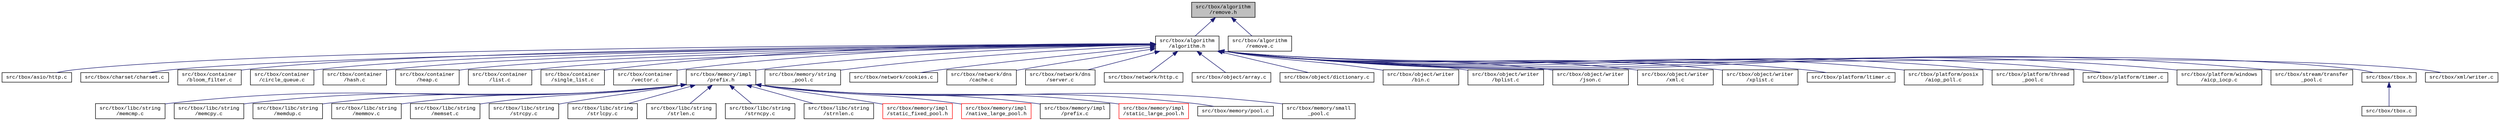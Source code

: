 digraph "src/tbox/algorithm/remove.h"
{
  edge [fontname="CourierNew",fontsize="10",labelfontname="CourierNew",labelfontsize="10"];
  node [fontname="CourierNew",fontsize="10",shape=record];
  Node1 [label="src/tbox/algorithm\l/remove.h",height=0.2,width=0.4,color="black", fillcolor="grey75", style="filled" fontcolor="black"];
  Node1 -> Node2 [dir="back",color="midnightblue",fontsize="10",style="solid"];
  Node2 [label="src/tbox/algorithm\l/algorithm.h",height=0.2,width=0.4,color="black", fillcolor="white", style="filled",URL="$df/dd9/algorithm_8h.html"];
  Node2 -> Node3 [dir="back",color="midnightblue",fontsize="10",style="solid"];
  Node3 [label="src/tbox/asio/http.c",height=0.2,width=0.4,color="black", fillcolor="white", style="filled",URL="$dc/d2c/asio_2http_8c_source.html"];
  Node2 -> Node4 [dir="back",color="midnightblue",fontsize="10",style="solid"];
  Node4 [label="src/tbox/charset/charset.c",height=0.2,width=0.4,color="black", fillcolor="white", style="filled",URL="$db/d0c/charset_2charset_8c_source.html"];
  Node2 -> Node5 [dir="back",color="midnightblue",fontsize="10",style="solid"];
  Node5 [label="src/tbox/container\l/bloom_filter.c",height=0.2,width=0.4,color="black", fillcolor="white", style="filled",URL="$dc/d02/bloom__filter_8c.html"];
  Node2 -> Node6 [dir="back",color="midnightblue",fontsize="10",style="solid"];
  Node6 [label="src/tbox/container\l/circle_queue.c",height=0.2,width=0.4,color="black", fillcolor="white", style="filled",URL="$da/d7e/circle__queue_8c.html"];
  Node2 -> Node7 [dir="back",color="midnightblue",fontsize="10",style="solid"];
  Node7 [label="src/tbox/container\l/hash.c",height=0.2,width=0.4,color="black", fillcolor="white", style="filled",URL="$d1/d04/hash_8c_source.html"];
  Node2 -> Node8 [dir="back",color="midnightblue",fontsize="10",style="solid"];
  Node8 [label="src/tbox/container\l/heap.c",height=0.2,width=0.4,color="black", fillcolor="white", style="filled",URL="$d2/d29/heap_8c.html"];
  Node2 -> Node9 [dir="back",color="midnightblue",fontsize="10",style="solid"];
  Node9 [label="src/tbox/container\l/list.c",height=0.2,width=0.4,color="black", fillcolor="white", style="filled",URL="$d7/d40/list_8c.html"];
  Node2 -> Node10 [dir="back",color="midnightblue",fontsize="10",style="solid"];
  Node10 [label="src/tbox/container\l/single_list.c",height=0.2,width=0.4,color="black", fillcolor="white", style="filled",URL="$d6/dc3/single__list_8c.html"];
  Node2 -> Node11 [dir="back",color="midnightblue",fontsize="10",style="solid"];
  Node11 [label="src/tbox/container\l/vector.c",height=0.2,width=0.4,color="black", fillcolor="white", style="filled",URL="$df/dfa/vector_8c.html"];
  Node2 -> Node12 [dir="back",color="midnightblue",fontsize="10",style="solid"];
  Node12 [label="src/tbox/memory/impl\l/prefix.h",height=0.2,width=0.4,color="black", fillcolor="white", style="filled",URL="$d8/dad/memory_2impl_2prefix_8h_source.html"];
  Node12 -> Node13 [dir="back",color="midnightblue",fontsize="10",style="solid"];
  Node13 [label="src/tbox/libc/string\l/memcmp.c",height=0.2,width=0.4,color="black", fillcolor="white", style="filled",URL="$d5/d21/memcmp_8c_source.html"];
  Node12 -> Node14 [dir="back",color="midnightblue",fontsize="10",style="solid"];
  Node14 [label="src/tbox/libc/string\l/memcpy.c",height=0.2,width=0.4,color="black", fillcolor="white", style="filled",URL="$d4/d16/memcpy_8c_source.html"];
  Node12 -> Node15 [dir="back",color="midnightblue",fontsize="10",style="solid"];
  Node15 [label="src/tbox/libc/string\l/memdup.c",height=0.2,width=0.4,color="black", fillcolor="white", style="filled",URL="$dc/d2a/memdup_8c.html"];
  Node12 -> Node16 [dir="back",color="midnightblue",fontsize="10",style="solid"];
  Node16 [label="src/tbox/libc/string\l/memmov.c",height=0.2,width=0.4,color="black", fillcolor="white", style="filled",URL="$db/da4/memmov_8c_source.html"];
  Node12 -> Node17 [dir="back",color="midnightblue",fontsize="10",style="solid"];
  Node17 [label="src/tbox/libc/string\l/memset.c",height=0.2,width=0.4,color="black", fillcolor="white", style="filled",URL="$d3/db7/memset_8c_source.html"];
  Node12 -> Node18 [dir="back",color="midnightblue",fontsize="10",style="solid"];
  Node18 [label="src/tbox/libc/string\l/strcpy.c",height=0.2,width=0.4,color="black", fillcolor="white", style="filled",URL="$d1/d1d/strcpy_8c_source.html"];
  Node12 -> Node19 [dir="back",color="midnightblue",fontsize="10",style="solid"];
  Node19 [label="src/tbox/libc/string\l/strlcpy.c",height=0.2,width=0.4,color="black", fillcolor="white", style="filled",URL="$d2/d37/strlcpy_8c_source.html"];
  Node12 -> Node20 [dir="back",color="midnightblue",fontsize="10",style="solid"];
  Node20 [label="src/tbox/libc/string\l/strlen.c",height=0.2,width=0.4,color="black", fillcolor="white", style="filled",URL="$d3/d67/strlen_8c_source.html"];
  Node12 -> Node21 [dir="back",color="midnightblue",fontsize="10",style="solid"];
  Node21 [label="src/tbox/libc/string\l/strncpy.c",height=0.2,width=0.4,color="black", fillcolor="white", style="filled",URL="$d4/d5d/strncpy_8c_source.html"];
  Node12 -> Node22 [dir="back",color="midnightblue",fontsize="10",style="solid"];
  Node22 [label="src/tbox/libc/string\l/strnlen.c",height=0.2,width=0.4,color="black", fillcolor="white", style="filled",URL="$d3/dcf/strnlen_8c_source.html"];
  Node12 -> Node23 [dir="back",color="midnightblue",fontsize="10",style="solid"];
  Node23 [label="src/tbox/memory/impl\l/static_fixed_pool.h",height=0.2,width=0.4,color="red", fillcolor="white", style="filled",URL="$d2/d86/static__fixed__pool_8h.html"];
  Node12 -> Node24 [dir="back",color="midnightblue",fontsize="10",style="solid"];
  Node24 [label="src/tbox/memory/impl\l/native_large_pool.h",height=0.2,width=0.4,color="red", fillcolor="white", style="filled",URL="$db/d59/native__large__pool_8h_source.html"];
  Node12 -> Node25 [dir="back",color="midnightblue",fontsize="10",style="solid"];
  Node25 [label="src/tbox/memory/impl\l/prefix.c",height=0.2,width=0.4,color="black", fillcolor="white", style="filled",URL="$df/db5/memory_2impl_2prefix_8c_source.html"];
  Node12 -> Node26 [dir="back",color="midnightblue",fontsize="10",style="solid"];
  Node26 [label="src/tbox/memory/impl\l/static_large_pool.h",height=0.2,width=0.4,color="red", fillcolor="white", style="filled",URL="$d8/d36/static__large__pool_8h_source.html"];
  Node12 -> Node27 [dir="back",color="midnightblue",fontsize="10",style="solid"];
  Node27 [label="src/tbox/memory/pool.c",height=0.2,width=0.4,color="black", fillcolor="white", style="filled",URL="$d4/de5/pool_8c.html"];
  Node12 -> Node28 [dir="back",color="midnightblue",fontsize="10",style="solid"];
  Node28 [label="src/tbox/memory/small\l_pool.c",height=0.2,width=0.4,color="black", fillcolor="white", style="filled",URL="$d9/d61/small__pool_8c.html"];
  Node2 -> Node29 [dir="back",color="midnightblue",fontsize="10",style="solid"];
  Node29 [label="src/tbox/memory/string\l_pool.c",height=0.2,width=0.4,color="black", fillcolor="white", style="filled",URL="$d3/d3f/string__pool_8c.html"];
  Node2 -> Node30 [dir="back",color="midnightblue",fontsize="10",style="solid"];
  Node30 [label="src/tbox/network/cookies.c",height=0.2,width=0.4,color="black", fillcolor="white", style="filled",URL="$db/d79/cookies_8c.html"];
  Node2 -> Node31 [dir="back",color="midnightblue",fontsize="10",style="solid"];
  Node31 [label="src/tbox/network/dns\l/cache.c",height=0.2,width=0.4,color="black", fillcolor="white", style="filled",URL="$d0/d49/network_2dns_2cache_8c_source.html"];
  Node2 -> Node32 [dir="back",color="midnightblue",fontsize="10",style="solid"];
  Node32 [label="src/tbox/network/dns\l/server.c",height=0.2,width=0.4,color="black", fillcolor="white", style="filled",URL="$d1/d20/server_8c.html"];
  Node2 -> Node33 [dir="back",color="midnightblue",fontsize="10",style="solid"];
  Node33 [label="src/tbox/network/http.c",height=0.2,width=0.4,color="black", fillcolor="white", style="filled",URL="$d1/daa/network_2http_8c_source.html"];
  Node2 -> Node34 [dir="back",color="midnightblue",fontsize="10",style="solid"];
  Node34 [label="src/tbox/object/array.c",height=0.2,width=0.4,color="black", fillcolor="white", style="filled",URL="$dc/dcc/array_8c.html"];
  Node2 -> Node35 [dir="back",color="midnightblue",fontsize="10",style="solid"];
  Node35 [label="src/tbox/object/dictionary.c",height=0.2,width=0.4,color="black", fillcolor="white", style="filled",URL="$d3/d7e/dictionary_8c.html"];
  Node2 -> Node36 [dir="back",color="midnightblue",fontsize="10",style="solid"];
  Node36 [label="src/tbox/object/writer\l/bin.c",height=0.2,width=0.4,color="black", fillcolor="white", style="filled",URL="$d2/df5/writer_2bin_8c_source.html"];
  Node2 -> Node37 [dir="back",color="midnightblue",fontsize="10",style="solid"];
  Node37 [label="src/tbox/object/writer\l/bplist.c",height=0.2,width=0.4,color="black", fillcolor="white", style="filled",URL="$d2/d54/writer_2bplist_8c_source.html"];
  Node2 -> Node38 [dir="back",color="midnightblue",fontsize="10",style="solid"];
  Node38 [label="src/tbox/object/writer\l/json.c",height=0.2,width=0.4,color="black", fillcolor="white", style="filled",URL="$d9/d9f/writer_2json_8c_source.html"];
  Node2 -> Node39 [dir="back",color="midnightblue",fontsize="10",style="solid"];
  Node39 [label="src/tbox/object/writer\l/xml.c",height=0.2,width=0.4,color="black", fillcolor="white", style="filled",URL="$d1/d7b/writer_2xml_8c_source.html"];
  Node2 -> Node40 [dir="back",color="midnightblue",fontsize="10",style="solid"];
  Node40 [label="src/tbox/object/writer\l/xplist.c",height=0.2,width=0.4,color="black", fillcolor="white", style="filled",URL="$dd/d59/writer_2xplist_8c_source.html"];
  Node2 -> Node41 [dir="back",color="midnightblue",fontsize="10",style="solid"];
  Node41 [label="src/tbox/platform/ltimer.c",height=0.2,width=0.4,color="black", fillcolor="white", style="filled",URL="$d7/d10/ltimer_8c.html"];
  Node2 -> Node42 [dir="back",color="midnightblue",fontsize="10",style="solid"];
  Node42 [label="src/tbox/platform/posix\l/aiop_poll.c",height=0.2,width=0.4,color="black", fillcolor="white", style="filled",URL="$d7/dbe/aiop__poll_8c.html"];
  Node2 -> Node43 [dir="back",color="midnightblue",fontsize="10",style="solid"];
  Node43 [label="src/tbox/platform/thread\l_pool.c",height=0.2,width=0.4,color="black", fillcolor="white", style="filled",URL="$db/d84/thread__pool_8c.html"];
  Node2 -> Node44 [dir="back",color="midnightblue",fontsize="10",style="solid"];
  Node44 [label="src/tbox/platform/timer.c",height=0.2,width=0.4,color="black", fillcolor="white", style="filled",URL="$df/d41/timer_8c.html"];
  Node2 -> Node45 [dir="back",color="midnightblue",fontsize="10",style="solid"];
  Node45 [label="src/tbox/platform/windows\l/aicp_iocp.c",height=0.2,width=0.4,color="black", fillcolor="white", style="filled",URL="$da/d07/aicp__iocp_8c.html"];
  Node2 -> Node46 [dir="back",color="midnightblue",fontsize="10",style="solid"];
  Node46 [label="src/tbox/stream/transfer\l_pool.c",height=0.2,width=0.4,color="black", fillcolor="white", style="filled",URL="$d0/d9e/transfer__pool_8c.html"];
  Node2 -> Node47 [dir="back",color="midnightblue",fontsize="10",style="solid"];
  Node47 [label="src/tbox/tbox.h",height=0.2,width=0.4,color="black", fillcolor="white", style="filled",URL="$da/dec/tbox_8h.html"];
  Node47 -> Node48 [dir="back",color="midnightblue",fontsize="10",style="solid"];
  Node48 [label="src/tbox/tbox.c",height=0.2,width=0.4,color="black", fillcolor="white", style="filled",URL="$d4/dfe/tbox_8c.html"];
  Node2 -> Node49 [dir="back",color="midnightblue",fontsize="10",style="solid"];
  Node49 [label="src/tbox/xml/writer.c",height=0.2,width=0.4,color="black", fillcolor="white", style="filled",URL="$d6/d41/xml_2writer_8c_source.html"];
  Node1 -> Node50 [dir="back",color="midnightblue",fontsize="10",style="solid"];
  Node50 [label="src/tbox/algorithm\l/remove.c",height=0.2,width=0.4,color="black", fillcolor="white", style="filled",URL="$d2/dd7/remove_8c.html"];
}
